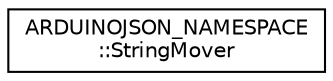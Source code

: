 digraph "Graphical Class Hierarchy"
{
 // LATEX_PDF_SIZE
  edge [fontname="Helvetica",fontsize="10",labelfontname="Helvetica",labelfontsize="10"];
  node [fontname="Helvetica",fontsize="10",shape=record];
  rankdir="LR";
  Node0 [label="ARDUINOJSON_NAMESPACE\l::StringMover",height=0.2,width=0.4,color="black", fillcolor="white", style="filled",URL="$classARDUINOJSON__NAMESPACE_1_1StringMover.html",tooltip=" "];
}
